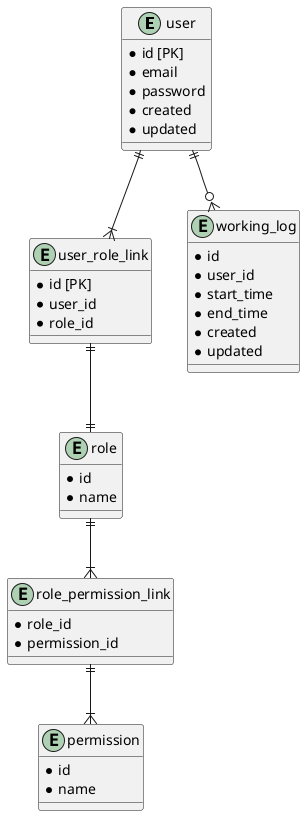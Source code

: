 @startuml

entity user {
  * id [PK]
  * email
  * password
  * created
  * updated
}

entity role {
  * id
  * name
}

entity permission {
  * id
  * name
}

entity role_permission_link {
  * role_id
  * permission_id
}

entity user_role_link {
  * id [PK]
  * user_id
  * role_id
}

entity working_log {
  * id
  * user_id
  * start_time
  * end_time
  * created
  * updated
}

user ||--o{ working_log
user ||--|{ user_role_link
user_role_link ||--|| role
role ||--|{ role_permission_link
role_permission_link ||--|{ permission

@enduml
